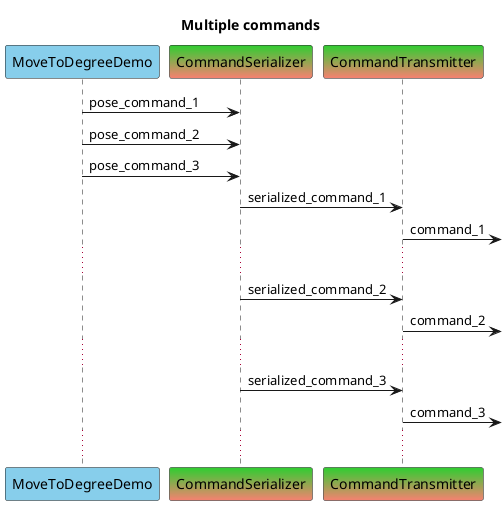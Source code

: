 @startuml

'No activation/deactivation boxes because components are concurent and are continuously running. Also when no call is made.

title Multiple commands

participant MoveToDegreeDemo #SkyBlue
participant CommandSerializer #LimeGreen-Salmon
participant CommandTransmitter #LimeGreen-Salmon

MoveToDegreeDemo -> CommandSerializer:pose_command_1
MoveToDegreeDemo -> CommandSerializer:pose_command_2
MoveToDegreeDemo -> CommandSerializer:pose_command_3
CommandSerializer -> CommandTransmitter:serialized_command_1
CommandTransmitter ->] :command_1
...
CommandSerializer -> CommandTransmitter:serialized_command_2
CommandTransmitter ->] :command_2
...
CommandSerializer -> CommandTransmitter:serialized_command_3
CommandTransmitter ->] :command_3
...

@enduml
